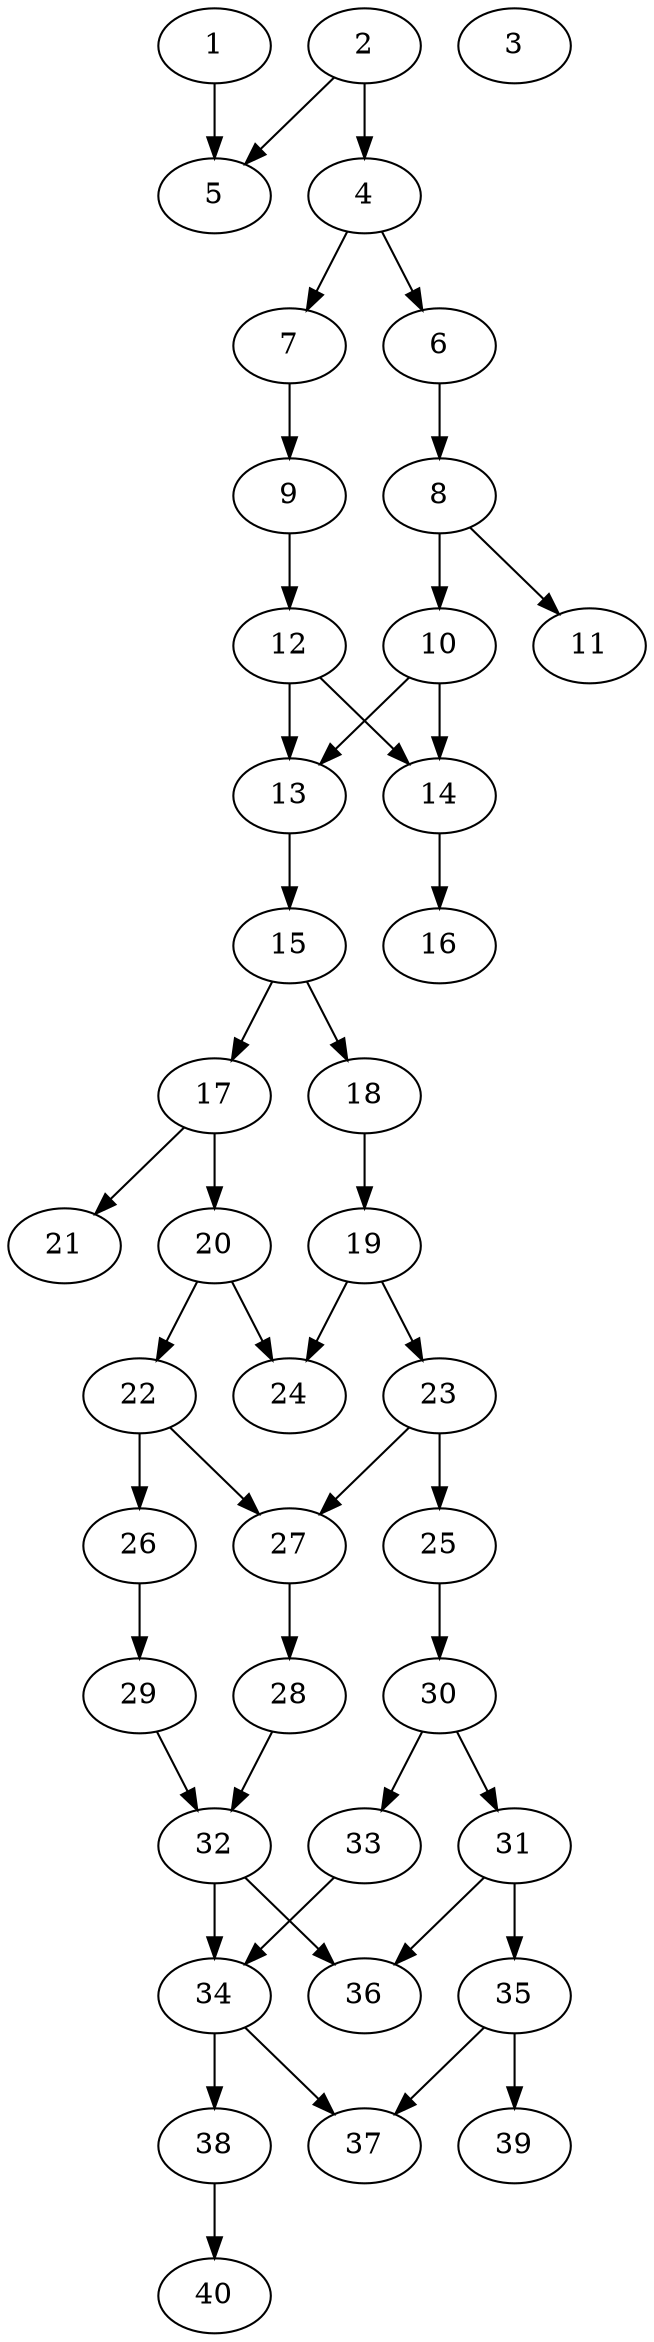 // DAG automatically generated by daggen at Thu Oct  3 14:06:49 2019
// ./daggen --dot -n 40 --ccr 0.5 --fat 0.3 --regular 0.7 --density 0.5 --mindata 5242880 --maxdata 52428800 
digraph G {
  1 [size="16889856", alpha="0.05", expect_size="8444928"] 
  1 -> 5 [size ="8444928"]
  2 [size="28475392", alpha="0.00", expect_size="14237696"] 
  2 -> 4 [size ="14237696"]
  2 -> 5 [size ="14237696"]
  3 [size="16742400", alpha="0.17", expect_size="8371200"] 
  4 [size="32866304", alpha="0.15", expect_size="16433152"] 
  4 -> 6 [size ="16433152"]
  4 -> 7 [size ="16433152"]
  5 [size="94853120", alpha="0.15", expect_size="47426560"] 
  6 [size="63270912", alpha="0.02", expect_size="31635456"] 
  6 -> 8 [size ="31635456"]
  7 [size="93759488", alpha="0.06", expect_size="46879744"] 
  7 -> 9 [size ="46879744"]
  8 [size="15542272", alpha="0.02", expect_size="7771136"] 
  8 -> 10 [size ="7771136"]
  8 -> 11 [size ="7771136"]
  9 [size="77375488", alpha="0.16", expect_size="38687744"] 
  9 -> 12 [size ="38687744"]
  10 [size="50495488", alpha="0.10", expect_size="25247744"] 
  10 -> 13 [size ="25247744"]
  10 -> 14 [size ="25247744"]
  11 [size="25776128", alpha="0.15", expect_size="12888064"] 
  12 [size="49704960", alpha="0.13", expect_size="24852480"] 
  12 -> 13 [size ="24852480"]
  12 -> 14 [size ="24852480"]
  13 [size="50671616", alpha="0.19", expect_size="25335808"] 
  13 -> 15 [size ="25335808"]
  14 [size="37634048", alpha="0.06", expect_size="18817024"] 
  14 -> 16 [size ="18817024"]
  15 [size="15626240", alpha="0.18", expect_size="7813120"] 
  15 -> 17 [size ="7813120"]
  15 -> 18 [size ="7813120"]
  16 [size="87662592", alpha="0.12", expect_size="43831296"] 
  17 [size="96708608", alpha="0.02", expect_size="48354304"] 
  17 -> 20 [size ="48354304"]
  17 -> 21 [size ="48354304"]
  18 [size="29503488", alpha="0.13", expect_size="14751744"] 
  18 -> 19 [size ="14751744"]
  19 [size="37685248", alpha="0.15", expect_size="18842624"] 
  19 -> 23 [size ="18842624"]
  19 -> 24 [size ="18842624"]
  20 [size="16635904", alpha="0.10", expect_size="8317952"] 
  20 -> 22 [size ="8317952"]
  20 -> 24 [size ="8317952"]
  21 [size="64047104", alpha="0.06", expect_size="32023552"] 
  22 [size="40077312", alpha="0.06", expect_size="20038656"] 
  22 -> 26 [size ="20038656"]
  22 -> 27 [size ="20038656"]
  23 [size="99135488", alpha="0.07", expect_size="49567744"] 
  23 -> 25 [size ="49567744"]
  23 -> 27 [size ="49567744"]
  24 [size="96720896", alpha="0.13", expect_size="48360448"] 
  25 [size="29302784", alpha="0.17", expect_size="14651392"] 
  25 -> 30 [size ="14651392"]
  26 [size="21164032", alpha="0.12", expect_size="10582016"] 
  26 -> 29 [size ="10582016"]
  27 [size="76189696", alpha="0.05", expect_size="38094848"] 
  27 -> 28 [size ="38094848"]
  28 [size="86839296", alpha="0.18", expect_size="43419648"] 
  28 -> 32 [size ="43419648"]
  29 [size="53116928", alpha="0.06", expect_size="26558464"] 
  29 -> 32 [size ="26558464"]
  30 [size="29181952", alpha="0.03", expect_size="14590976"] 
  30 -> 31 [size ="14590976"]
  30 -> 33 [size ="14590976"]
  31 [size="74854400", alpha="0.02", expect_size="37427200"] 
  31 -> 35 [size ="37427200"]
  31 -> 36 [size ="37427200"]
  32 [size="102170624", alpha="0.10", expect_size="51085312"] 
  32 -> 34 [size ="51085312"]
  32 -> 36 [size ="51085312"]
  33 [size="34748416", alpha="0.07", expect_size="17374208"] 
  33 -> 34 [size ="17374208"]
  34 [size="67586048", alpha="0.09", expect_size="33793024"] 
  34 -> 37 [size ="33793024"]
  34 -> 38 [size ="33793024"]
  35 [size="34322432", alpha="0.13", expect_size="17161216"] 
  35 -> 37 [size ="17161216"]
  35 -> 39 [size ="17161216"]
  36 [size="19324928", alpha="0.12", expect_size="9662464"] 
  37 [size="75378688", alpha="0.10", expect_size="37689344"] 
  38 [size="97017856", alpha="0.12", expect_size="48508928"] 
  38 -> 40 [size ="48508928"]
  39 [size="89300992", alpha="0.20", expect_size="44650496"] 
  40 [size="24743936", alpha="0.09", expect_size="12371968"] 
}
